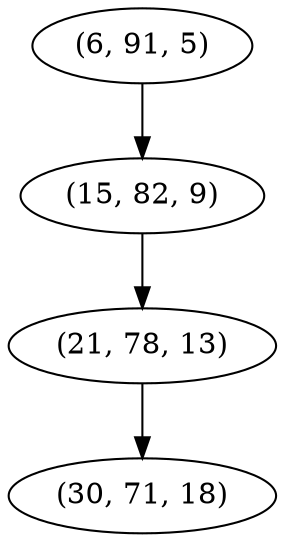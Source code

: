 digraph tree {
    "(6, 91, 5)";
    "(15, 82, 9)";
    "(21, 78, 13)";
    "(30, 71, 18)";
    "(6, 91, 5)" -> "(15, 82, 9)";
    "(15, 82, 9)" -> "(21, 78, 13)";
    "(21, 78, 13)" -> "(30, 71, 18)";
}
